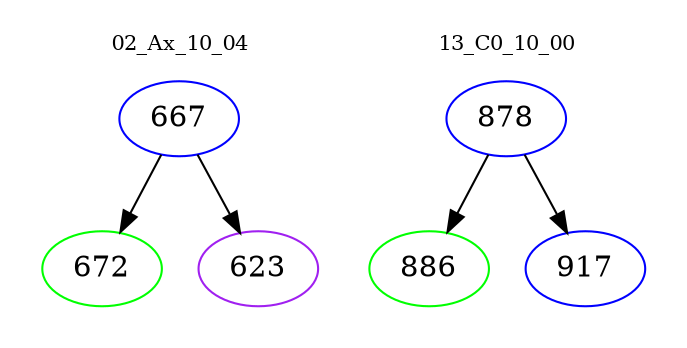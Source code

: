 digraph{
subgraph cluster_0 {
color = white
label = "02_Ax_10_04";
fontsize=10;
T0_667 [label="667", color="blue"]
T0_667 -> T0_672 [color="black"]
T0_672 [label="672", color="green"]
T0_667 -> T0_623 [color="black"]
T0_623 [label="623", color="purple"]
}
subgraph cluster_1 {
color = white
label = "13_C0_10_00";
fontsize=10;
T1_878 [label="878", color="blue"]
T1_878 -> T1_886 [color="black"]
T1_886 [label="886", color="green"]
T1_878 -> T1_917 [color="black"]
T1_917 [label="917", color="blue"]
}
}
